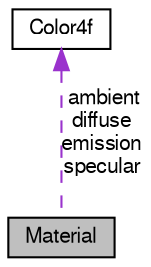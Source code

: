 digraph "Material"
{
 // LATEX_PDF_SIZE
  bgcolor="transparent";
  edge [fontname="FreeSans",fontsize="10",labelfontname="FreeSans",labelfontsize="10"];
  node [fontname="FreeSans",fontsize="10",shape=record];
  Node1 [label="Material",height=0.2,width=0.4,color="black", fillcolor="grey75", style="filled", fontcolor="black",tooltip="Material class."];
  Node2 -> Node1 [dir="back",color="darkorchid3",fontsize="10",style="dashed",label=" ambient\ndiffuse\nemission\nspecular" ,fontname="FreeSans"];
  Node2 [label="Color4f",height=0.2,width=0.4,color="black",URL="$a01768.html",tooltip="Color4f class."];
}
